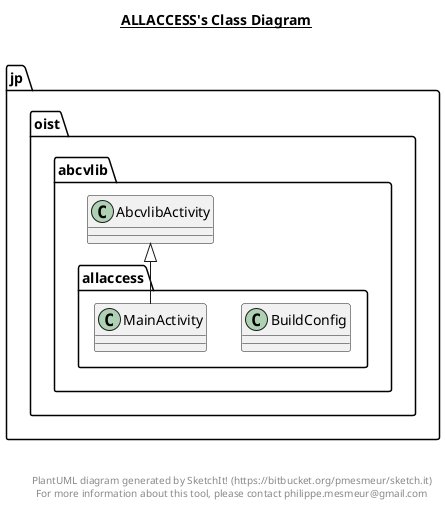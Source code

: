 @startuml

title __ALLACCESS's Class Diagram__\n

  namespace jp.oist.abcvlib.allaccess {
    class jp.oist.abcvlib.allaccess.BuildConfig {
    }
  }
  

  namespace jp.oist.abcvlib.allaccess {
    class jp.oist.abcvlib.allaccess.MainActivity {
    }
  }
  

  jp.oist.abcvlib.allaccess.MainActivity -up-|> jp.oist.abcvlib.AbcvlibActivity


right footer


PlantUML diagram generated by SketchIt! (https://bitbucket.org/pmesmeur/sketch.it)
For more information about this tool, please contact philippe.mesmeur@gmail.com
endfooter

@enduml
